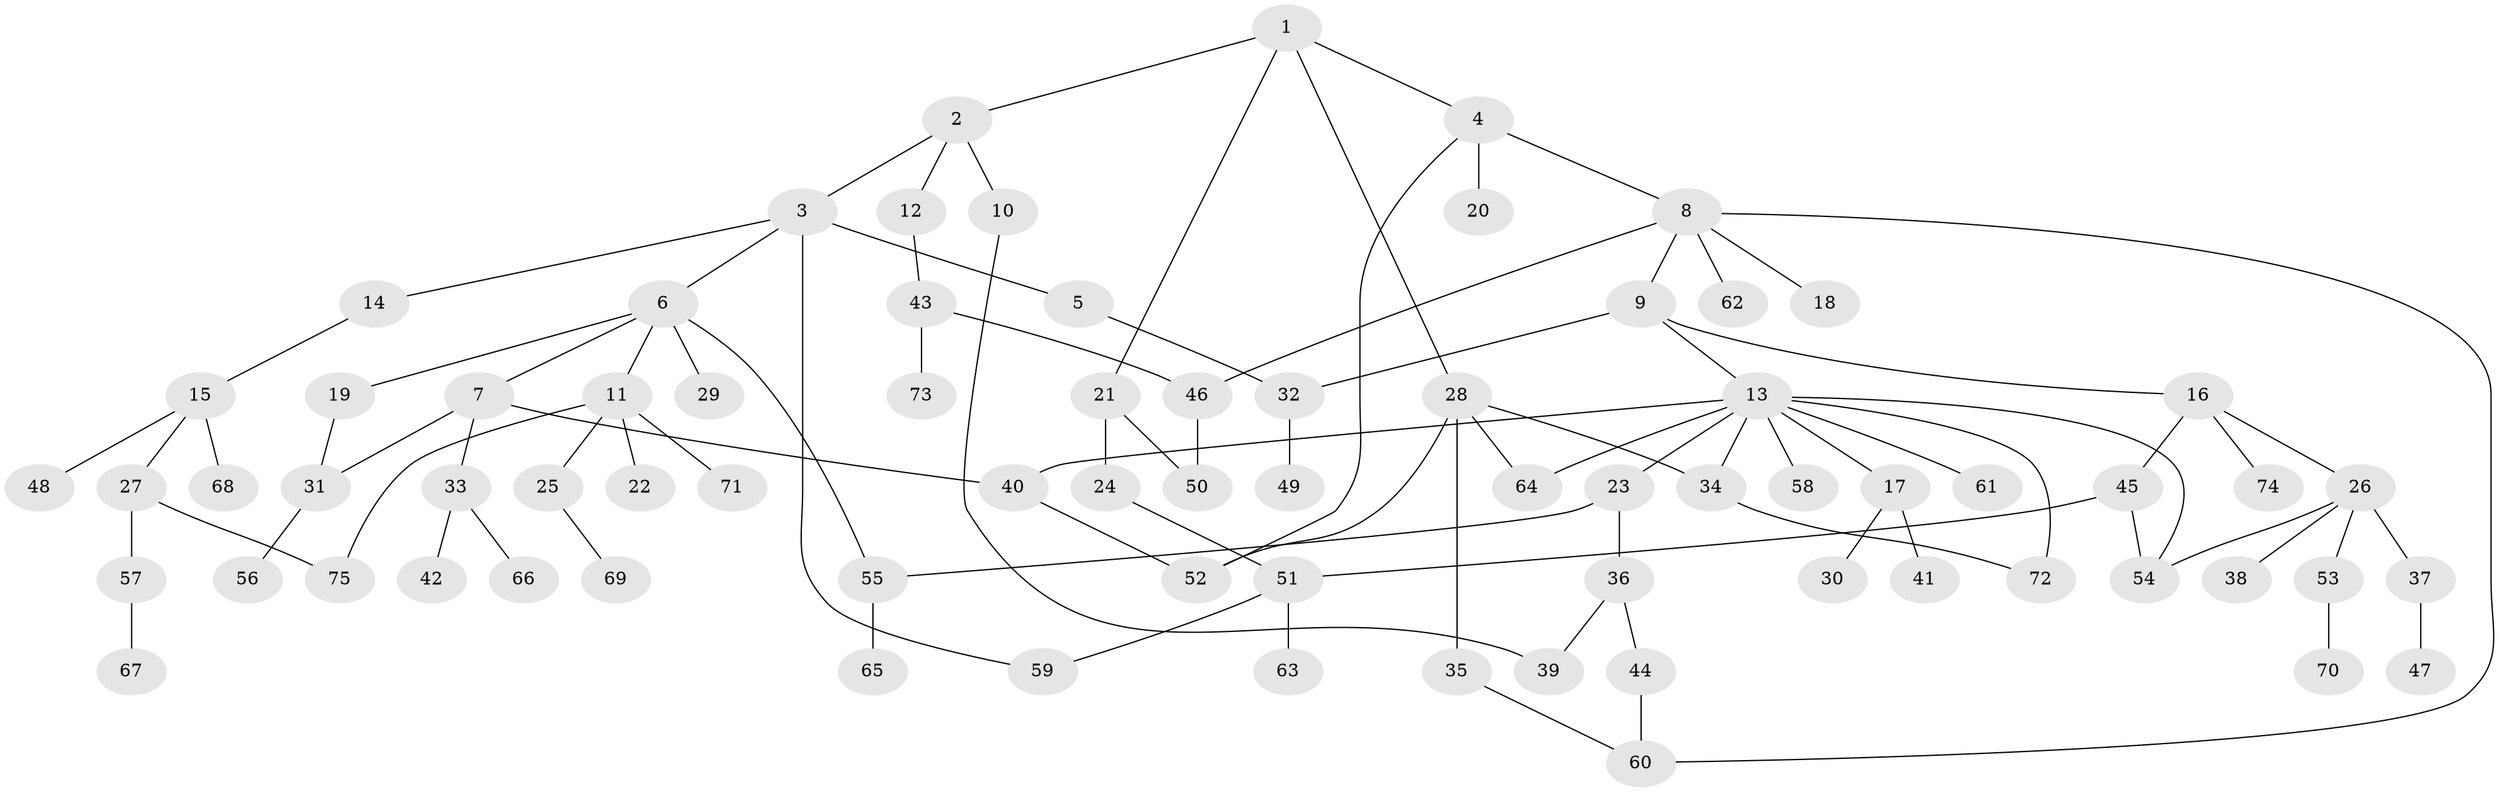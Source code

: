 // Generated by graph-tools (version 1.1) at 2025/10/02/27/25 16:10:53]
// undirected, 75 vertices, 93 edges
graph export_dot {
graph [start="1"]
  node [color=gray90,style=filled];
  1;
  2;
  3;
  4;
  5;
  6;
  7;
  8;
  9;
  10;
  11;
  12;
  13;
  14;
  15;
  16;
  17;
  18;
  19;
  20;
  21;
  22;
  23;
  24;
  25;
  26;
  27;
  28;
  29;
  30;
  31;
  32;
  33;
  34;
  35;
  36;
  37;
  38;
  39;
  40;
  41;
  42;
  43;
  44;
  45;
  46;
  47;
  48;
  49;
  50;
  51;
  52;
  53;
  54;
  55;
  56;
  57;
  58;
  59;
  60;
  61;
  62;
  63;
  64;
  65;
  66;
  67;
  68;
  69;
  70;
  71;
  72;
  73;
  74;
  75;
  1 -- 2;
  1 -- 4;
  1 -- 21;
  1 -- 28;
  2 -- 3;
  2 -- 10;
  2 -- 12;
  3 -- 5;
  3 -- 6;
  3 -- 14;
  3 -- 59;
  4 -- 8;
  4 -- 20;
  4 -- 52;
  5 -- 32;
  6 -- 7;
  6 -- 11;
  6 -- 19;
  6 -- 29;
  6 -- 55;
  7 -- 33;
  7 -- 31;
  7 -- 40;
  8 -- 9;
  8 -- 18;
  8 -- 46;
  8 -- 62;
  8 -- 60;
  9 -- 13;
  9 -- 16;
  9 -- 32;
  10 -- 39;
  11 -- 22;
  11 -- 25;
  11 -- 71;
  11 -- 75;
  12 -- 43;
  13 -- 17;
  13 -- 23;
  13 -- 40;
  13 -- 58;
  13 -- 61;
  13 -- 72;
  13 -- 54;
  13 -- 64;
  13 -- 34;
  14 -- 15;
  15 -- 27;
  15 -- 48;
  15 -- 68;
  16 -- 26;
  16 -- 45;
  16 -- 74;
  17 -- 30;
  17 -- 41;
  19 -- 31;
  21 -- 24;
  21 -- 50;
  23 -- 36;
  23 -- 55;
  24 -- 51;
  25 -- 69;
  26 -- 37;
  26 -- 38;
  26 -- 53;
  26 -- 54;
  27 -- 57;
  27 -- 75;
  28 -- 34;
  28 -- 35;
  28 -- 64;
  28 -- 52;
  31 -- 56;
  32 -- 49;
  33 -- 42;
  33 -- 66;
  34 -- 72;
  35 -- 60;
  36 -- 44;
  36 -- 39;
  37 -- 47;
  40 -- 52;
  43 -- 73;
  43 -- 46;
  44 -- 60;
  45 -- 51;
  45 -- 54;
  46 -- 50;
  51 -- 59;
  51 -- 63;
  53 -- 70;
  55 -- 65;
  57 -- 67;
}

